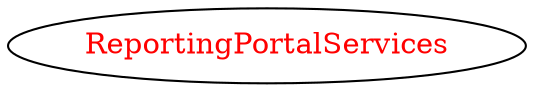 digraph dependencyGraph {
 concentrate=true;
 ranksep="2.0";
 rankdir="LR"; 
 splines="ortho";
"ReportingPortalServices" [fontcolor="red"];
}